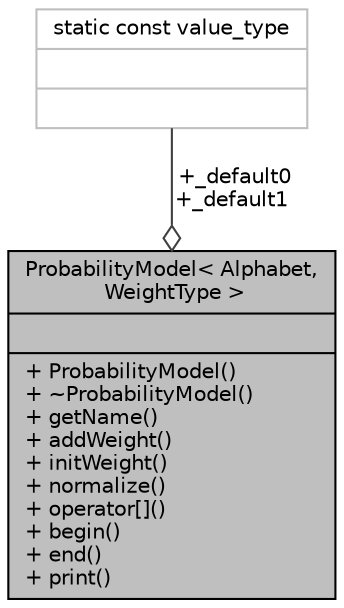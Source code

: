 digraph "ProbabilityModel&lt; Alphabet, WeightType &gt;"
{
 // INTERACTIVE_SVG=YES
  bgcolor="transparent";
  edge [fontname="Helvetica",fontsize="10",labelfontname="Helvetica",labelfontsize="10"];
  node [fontname="Helvetica",fontsize="10",shape=record];
  Node1 [label="{ProbabilityModel\< Alphabet,\l WeightType \>\n||+ ProbabilityModel()\l+ ~ProbabilityModel()\l+ getName()\l+ addWeight()\l+ initWeight()\l+ normalize()\l+ operator[]()\l+ begin()\l+ end()\l+ print()\l}",height=0.2,width=0.4,color="black", fillcolor="grey75", style="filled" fontcolor="black"];
  Node2 -> Node1 [color="grey25",fontsize="10",style="solid",label=" +_default0\n+_default1" ,arrowhead="odiamond",fontname="Helvetica"];
  Node2 [label="{static const value_type\n||}",height=0.2,width=0.4,color="grey75"];
}

